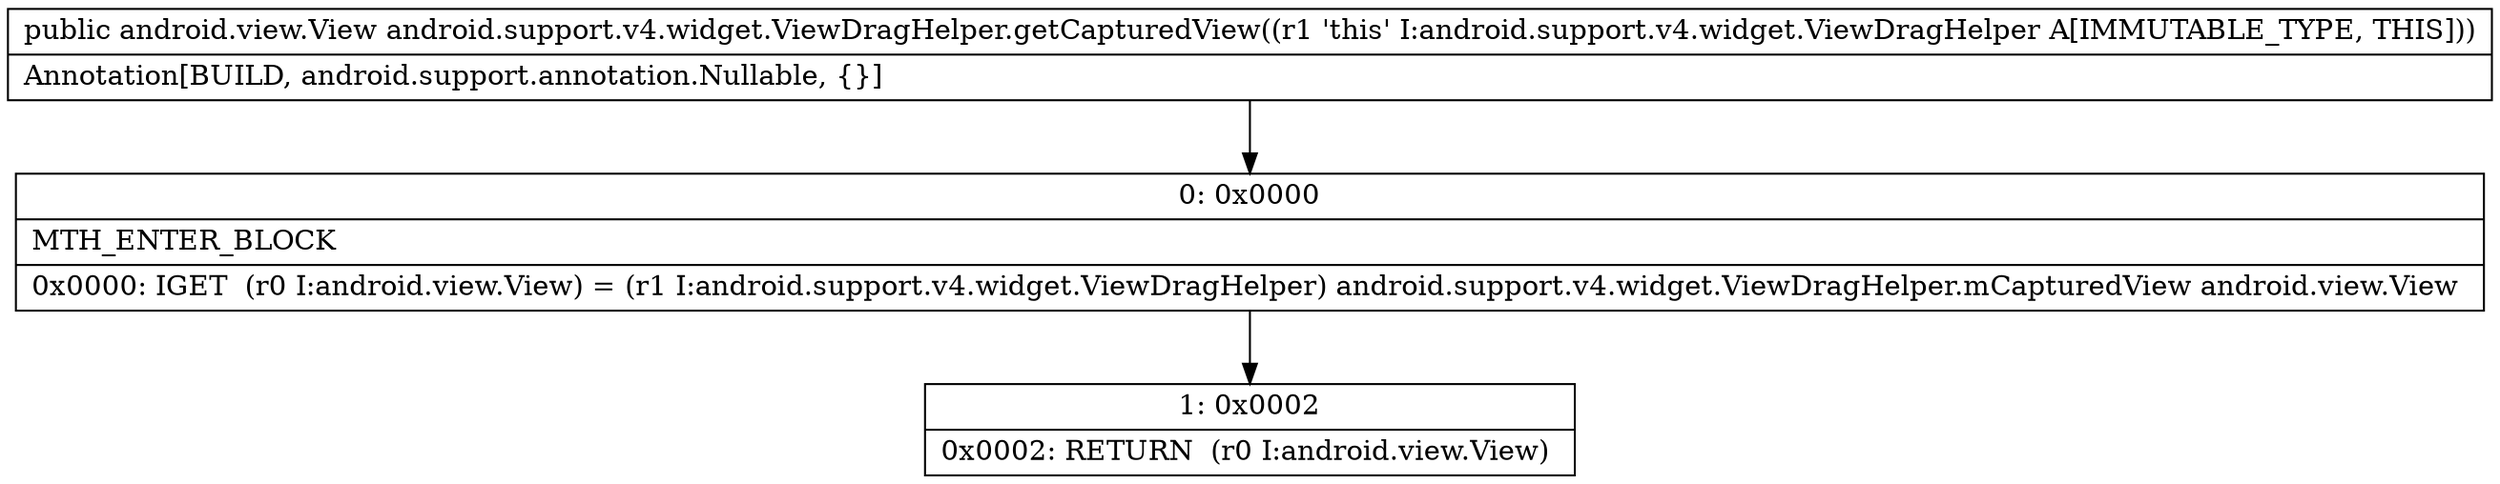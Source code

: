 digraph "CFG forandroid.support.v4.widget.ViewDragHelper.getCapturedView()Landroid\/view\/View;" {
Node_0 [shape=record,label="{0\:\ 0x0000|MTH_ENTER_BLOCK\l|0x0000: IGET  (r0 I:android.view.View) = (r1 I:android.support.v4.widget.ViewDragHelper) android.support.v4.widget.ViewDragHelper.mCapturedView android.view.View \l}"];
Node_1 [shape=record,label="{1\:\ 0x0002|0x0002: RETURN  (r0 I:android.view.View) \l}"];
MethodNode[shape=record,label="{public android.view.View android.support.v4.widget.ViewDragHelper.getCapturedView((r1 'this' I:android.support.v4.widget.ViewDragHelper A[IMMUTABLE_TYPE, THIS]))  | Annotation[BUILD, android.support.annotation.Nullable, \{\}]\l}"];
MethodNode -> Node_0;
Node_0 -> Node_1;
}

